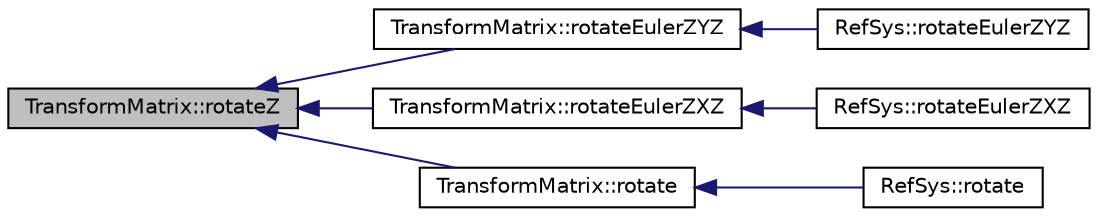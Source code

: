 digraph "TransformMatrix::rotateZ"
{
  edge [fontname="Helvetica",fontsize="10",labelfontname="Helvetica",labelfontsize="10"];
  node [fontname="Helvetica",fontsize="10",shape=record];
  rankdir="LR";
  Node1 [label="TransformMatrix::rotateZ",height=0.2,width=0.4,color="black", fillcolor="grey75", style="filled" fontcolor="black"];
  Node1 -> Node2 [dir="back",color="midnightblue",fontsize="10",style="solid",fontname="Helvetica"];
  Node2 [label="TransformMatrix::rotateEulerZYZ",height=0.2,width=0.4,color="black", fillcolor="white", style="filled",URL="$classTransformMatrix.html#a6ca67ecc63c5f6fd26cca1d0df2033eb",tooltip="Applies an Euler rotation around z, y&#39;, z&#39;&#39; Applies three rotations around z, x&#39; and z&#39;&#39;..."];
  Node2 -> Node3 [dir="back",color="midnightblue",fontsize="10",style="solid",fontname="Helvetica"];
  Node3 [label="RefSys::rotateEulerZYZ",height=0.2,width=0.4,color="black", fillcolor="white", style="filled",URL="$classRefSys.html#a6cd5926ccf484bb4406af8b9251c9895",tooltip="Rotates the reference system This methods rotates the reference system with the Euler ZYZ angles..."];
  Node1 -> Node4 [dir="back",color="midnightblue",fontsize="10",style="solid",fontname="Helvetica"];
  Node4 [label="TransformMatrix::rotateEulerZXZ",height=0.2,width=0.4,color="black", fillcolor="white", style="filled",URL="$classTransformMatrix.html#ae6ad2df1f60c163d35b5fd43846034fb",tooltip="Applies an Euler rotation around z, x&#39;, z&#39;&#39; Applies three rotations around z, x&#39; and z&#39;&#39;..."];
  Node4 -> Node5 [dir="back",color="midnightblue",fontsize="10",style="solid",fontname="Helvetica"];
  Node5 [label="RefSys::rotateEulerZXZ",height=0.2,width=0.4,color="black", fillcolor="white", style="filled",URL="$classRefSys.html#aaef60f082d3f15aa558f7276eea12368",tooltip="Rotates the reference system This methods rotates the reference system with the Euler ZXZ angles..."];
  Node1 -> Node6 [dir="back",color="midnightblue",fontsize="10",style="solid",fontname="Helvetica"];
  Node6 [label="TransformMatrix::rotate",height=0.2,width=0.4,color="black", fillcolor="white", style="filled",URL="$classTransformMatrix.html#a20910983db5e4e0574879dd86b4f8a3e",tooltip="Applies a Roll-Pitch-Yaw rotation around x, y, z Applies three rotations around the fixed reference s..."];
  Node6 -> Node7 [dir="back",color="midnightblue",fontsize="10",style="solid",fontname="Helvetica"];
  Node7 [label="RefSys::rotate",height=0.2,width=0.4,color="black", fillcolor="white", style="filled",URL="$classRefSys.html#abe3f04d24545bf4c085e08d04fe2150a",tooltip="Rotates the reference system This methods rotates the reference system The origin is kept unmoved..."];
}
